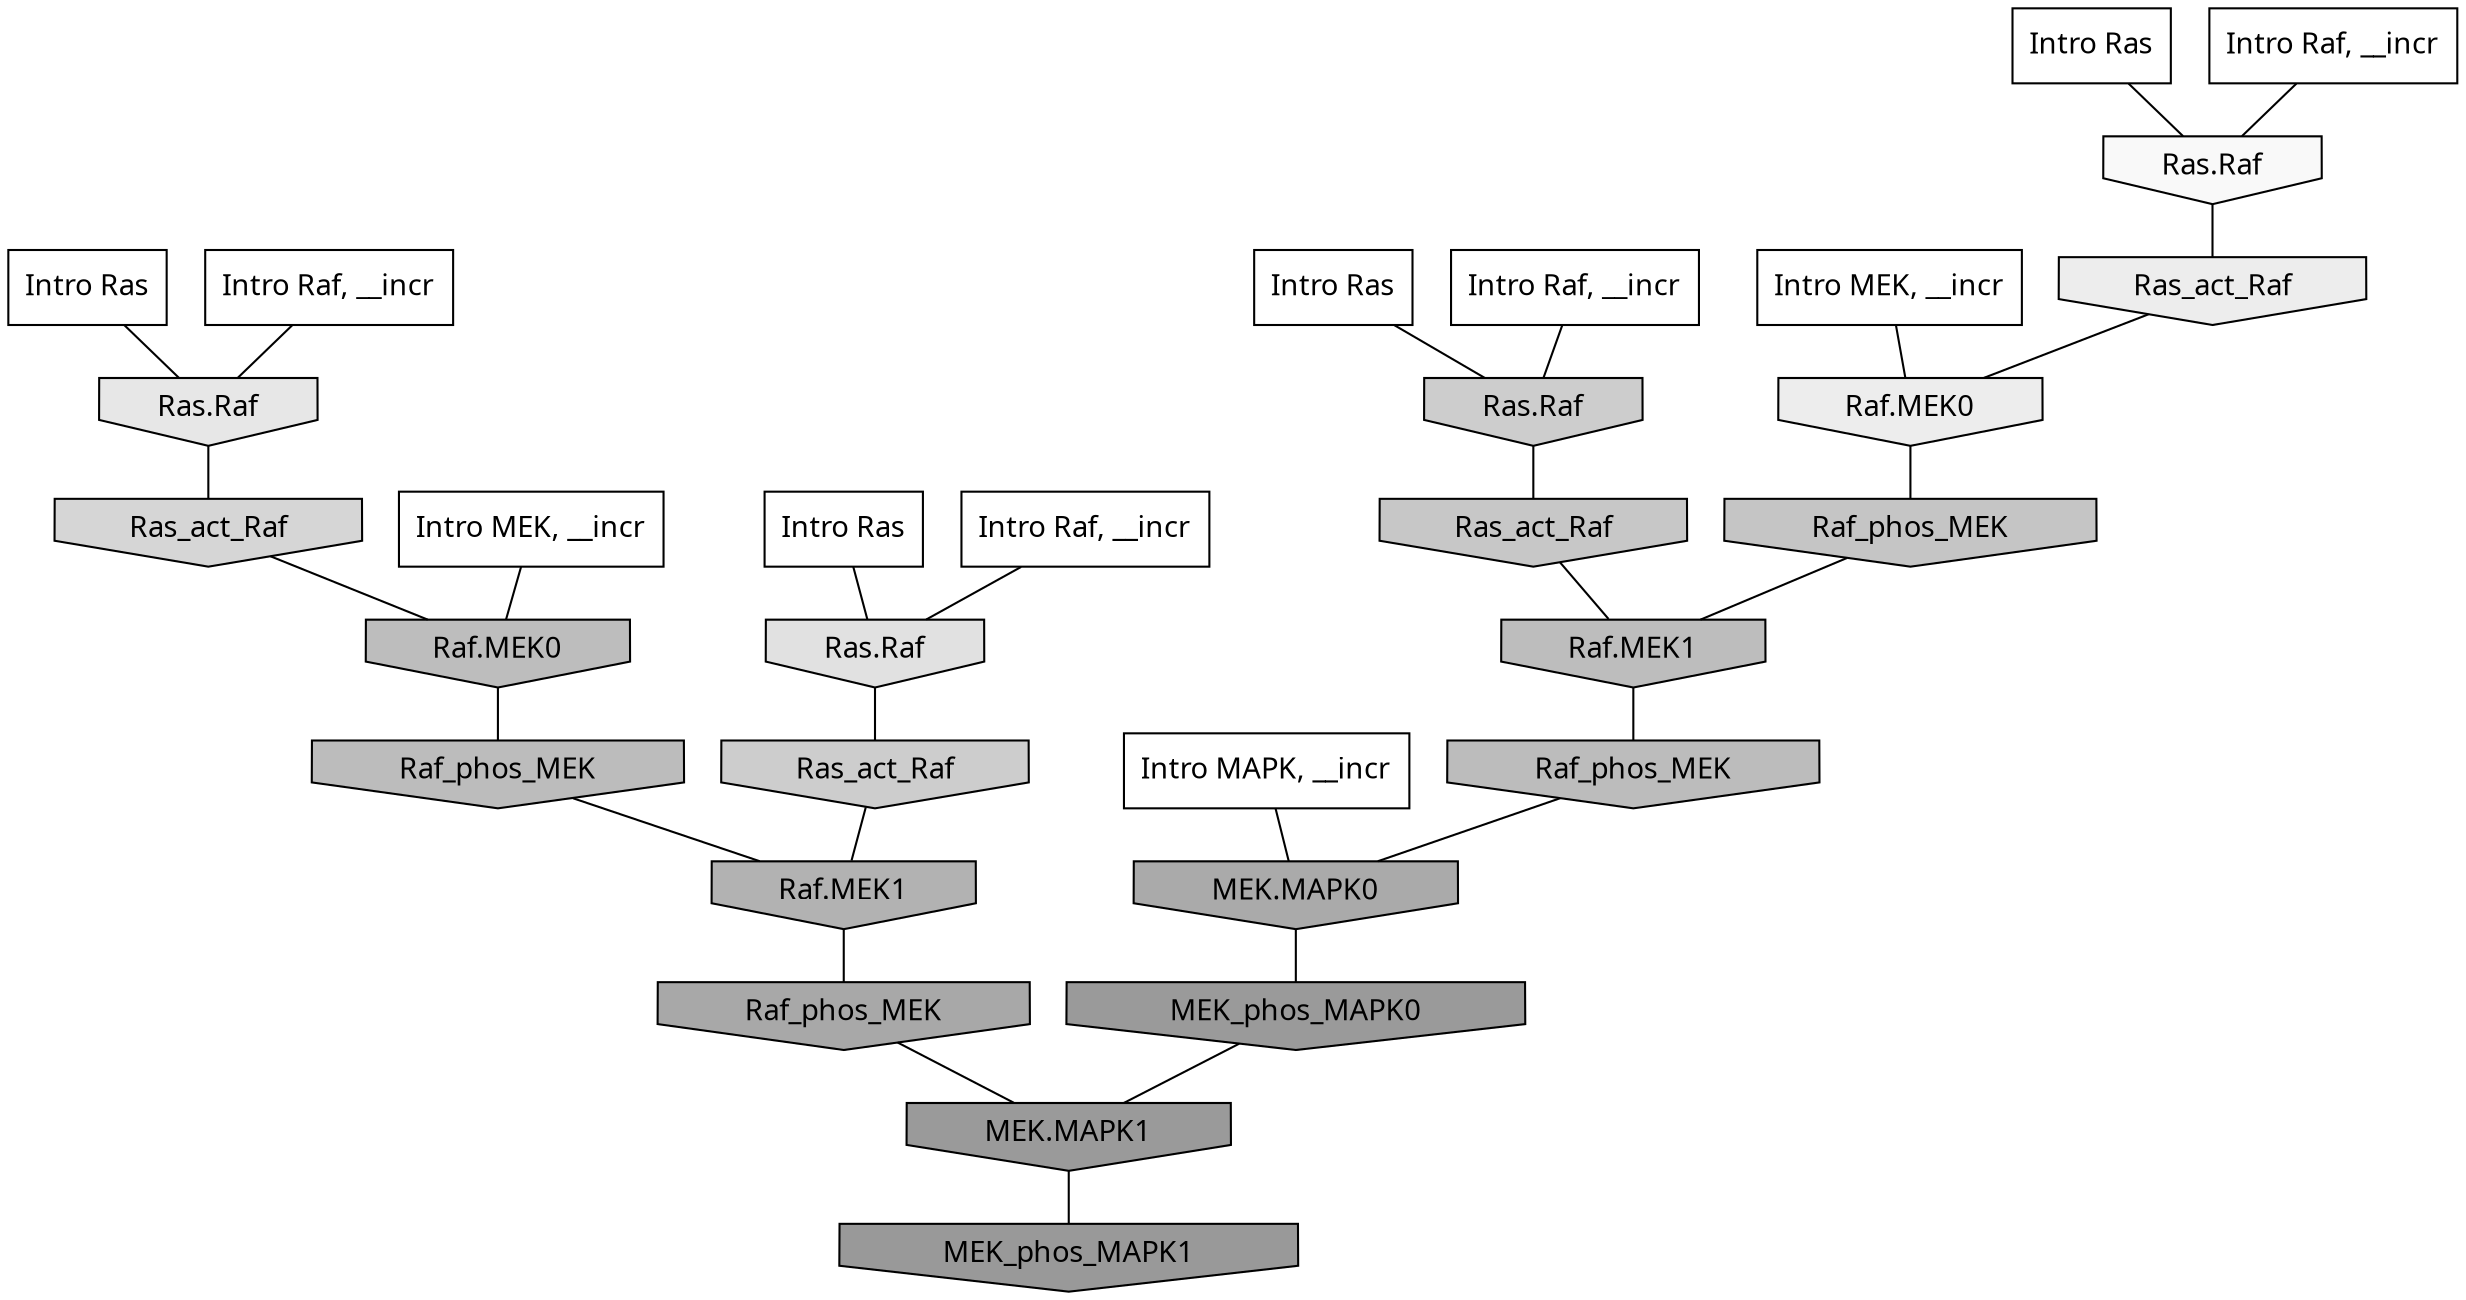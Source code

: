 digraph G{
  rankdir="TB";
  ranksep=0.30;
  node [fontname="CMU Serif"];
  edge [fontname="CMU Serif"];
  
  10 [label="Intro Ras", shape=rectangle, style=filled, fillcolor="0.000 0.000 1.000"]
  
  43 [label="Intro Ras", shape=rectangle, style=filled, fillcolor="0.000 0.000 1.000"]
  
  54 [label="Intro Ras", shape=rectangle, style=filled, fillcolor="0.000 0.000 1.000"]
  
  94 [label="Intro Ras", shape=rectangle, style=filled, fillcolor="0.000 0.000 1.000"]
  
  239 [label="Intro Raf, __incr", shape=rectangle, style=filled, fillcolor="0.000 0.000 1.000"]
  
  635 [label="Intro Raf, __incr", shape=rectangle, style=filled, fillcolor="0.000 0.000 1.000"]
  
  802 [label="Intro Raf, __incr", shape=rectangle, style=filled, fillcolor="0.000 0.000 1.000"]
  
  884 [label="Intro Raf, __incr", shape=rectangle, style=filled, fillcolor="0.000 0.000 1.000"]
  
  1450 [label="Intro MEK, __incr", shape=rectangle, style=filled, fillcolor="0.000 0.000 1.000"]
  
  2070 [label="Intro MEK, __incr", shape=rectangle, style=filled, fillcolor="0.000 0.000 1.000"]
  
  2740 [label="Intro MAPK, __incr", shape=rectangle, style=filled, fillcolor="0.000 0.000 1.000"]
  
  3482 [label="Ras.Raf", shape=invhouse, style=filled, fillcolor="0.000 0.000 0.975"]
  
  4057 [label="Ras_act_Raf", shape=invhouse, style=filled, fillcolor="0.000 0.000 0.928"]
  
  4059 [label="Raf.MEK0", shape=invhouse, style=filled, fillcolor="0.000 0.000 0.928"]
  
  4450 [label="Ras.Raf", shape=invhouse, style=filled, fillcolor="0.000 0.000 0.904"]
  
  4844 [label="Ras.Raf", shape=invhouse, style=filled, fillcolor="0.000 0.000 0.882"]
  
  5596 [label="Ras_act_Raf", shape=invhouse, style=filled, fillcolor="0.000 0.000 0.839"]
  
  6376 [label="Ras_act_Raf", shape=invhouse, style=filled, fillcolor="0.000 0.000 0.804"]
  
  6431 [label="Ras.Raf", shape=invhouse, style=filled, fillcolor="0.000 0.000 0.803"]
  
  7149 [label="Ras_act_Raf", shape=invhouse, style=filled, fillcolor="0.000 0.000 0.779"]
  
  7452 [label="Raf_phos_MEK", shape=invhouse, style=filled, fillcolor="0.000 0.000 0.770"]
  
  8467 [label="Raf.MEK0", shape=invhouse, style=filled, fillcolor="0.000 0.000 0.742"]
  
  8505 [label="Raf.MEK1", shape=invhouse, style=filled, fillcolor="0.000 0.000 0.740"]
  
  8599 [label="Raf_phos_MEK", shape=invhouse, style=filled, fillcolor="0.000 0.000 0.738"]
  
  8733 [label="Raf_phos_MEK", shape=invhouse, style=filled, fillcolor="0.000 0.000 0.735"]
  
  10482 [label="Raf.MEK1", shape=invhouse, style=filled, fillcolor="0.000 0.000 0.697"]
  
  12382 [label="MEK.MAPK0", shape=invhouse, style=filled, fillcolor="0.000 0.000 0.665"]
  
  12859 [label="Raf_phos_MEK", shape=invhouse, style=filled, fillcolor="0.000 0.000 0.658"]
  
  16433 [label="MEK_phos_MAPK0", shape=invhouse, style=filled, fillcolor="0.000 0.000 0.603"]
  
  16436 [label="MEK.MAPK1", shape=invhouse, style=filled, fillcolor="0.000 0.000 0.603"]
  
  16591 [label="MEK_phos_MAPK1", shape=invhouse, style=filled, fillcolor="0.000 0.000 0.600"]
  
  
  16436 -> 16591 [dir=none, color="0.000 0.000 0.000"] 
  16433 -> 16436 [dir=none, color="0.000 0.000 0.000"] 
  12859 -> 16436 [dir=none, color="0.000 0.000 0.000"] 
  12382 -> 16433 [dir=none, color="0.000 0.000 0.000"] 
  10482 -> 12859 [dir=none, color="0.000 0.000 0.000"] 
  8733 -> 10482 [dir=none, color="0.000 0.000 0.000"] 
  8599 -> 12382 [dir=none, color="0.000 0.000 0.000"] 
  8505 -> 8599 [dir=none, color="0.000 0.000 0.000"] 
  8467 -> 8733 [dir=none, color="0.000 0.000 0.000"] 
  7452 -> 8505 [dir=none, color="0.000 0.000 0.000"] 
  7149 -> 8505 [dir=none, color="0.000 0.000 0.000"] 
  6431 -> 7149 [dir=none, color="0.000 0.000 0.000"] 
  6376 -> 10482 [dir=none, color="0.000 0.000 0.000"] 
  5596 -> 8467 [dir=none, color="0.000 0.000 0.000"] 
  4844 -> 6376 [dir=none, color="0.000 0.000 0.000"] 
  4450 -> 5596 [dir=none, color="0.000 0.000 0.000"] 
  4059 -> 7452 [dir=none, color="0.000 0.000 0.000"] 
  4057 -> 4059 [dir=none, color="0.000 0.000 0.000"] 
  3482 -> 4057 [dir=none, color="0.000 0.000 0.000"] 
  2740 -> 12382 [dir=none, color="0.000 0.000 0.000"] 
  2070 -> 4059 [dir=none, color="0.000 0.000 0.000"] 
  1450 -> 8467 [dir=none, color="0.000 0.000 0.000"] 
  884 -> 4450 [dir=none, color="0.000 0.000 0.000"] 
  802 -> 3482 [dir=none, color="0.000 0.000 0.000"] 
  635 -> 6431 [dir=none, color="0.000 0.000 0.000"] 
  239 -> 4844 [dir=none, color="0.000 0.000 0.000"] 
  94 -> 3482 [dir=none, color="0.000 0.000 0.000"] 
  54 -> 4844 [dir=none, color="0.000 0.000 0.000"] 
  43 -> 6431 [dir=none, color="0.000 0.000 0.000"] 
  10 -> 4450 [dir=none, color="0.000 0.000 0.000"] 
  
  }
